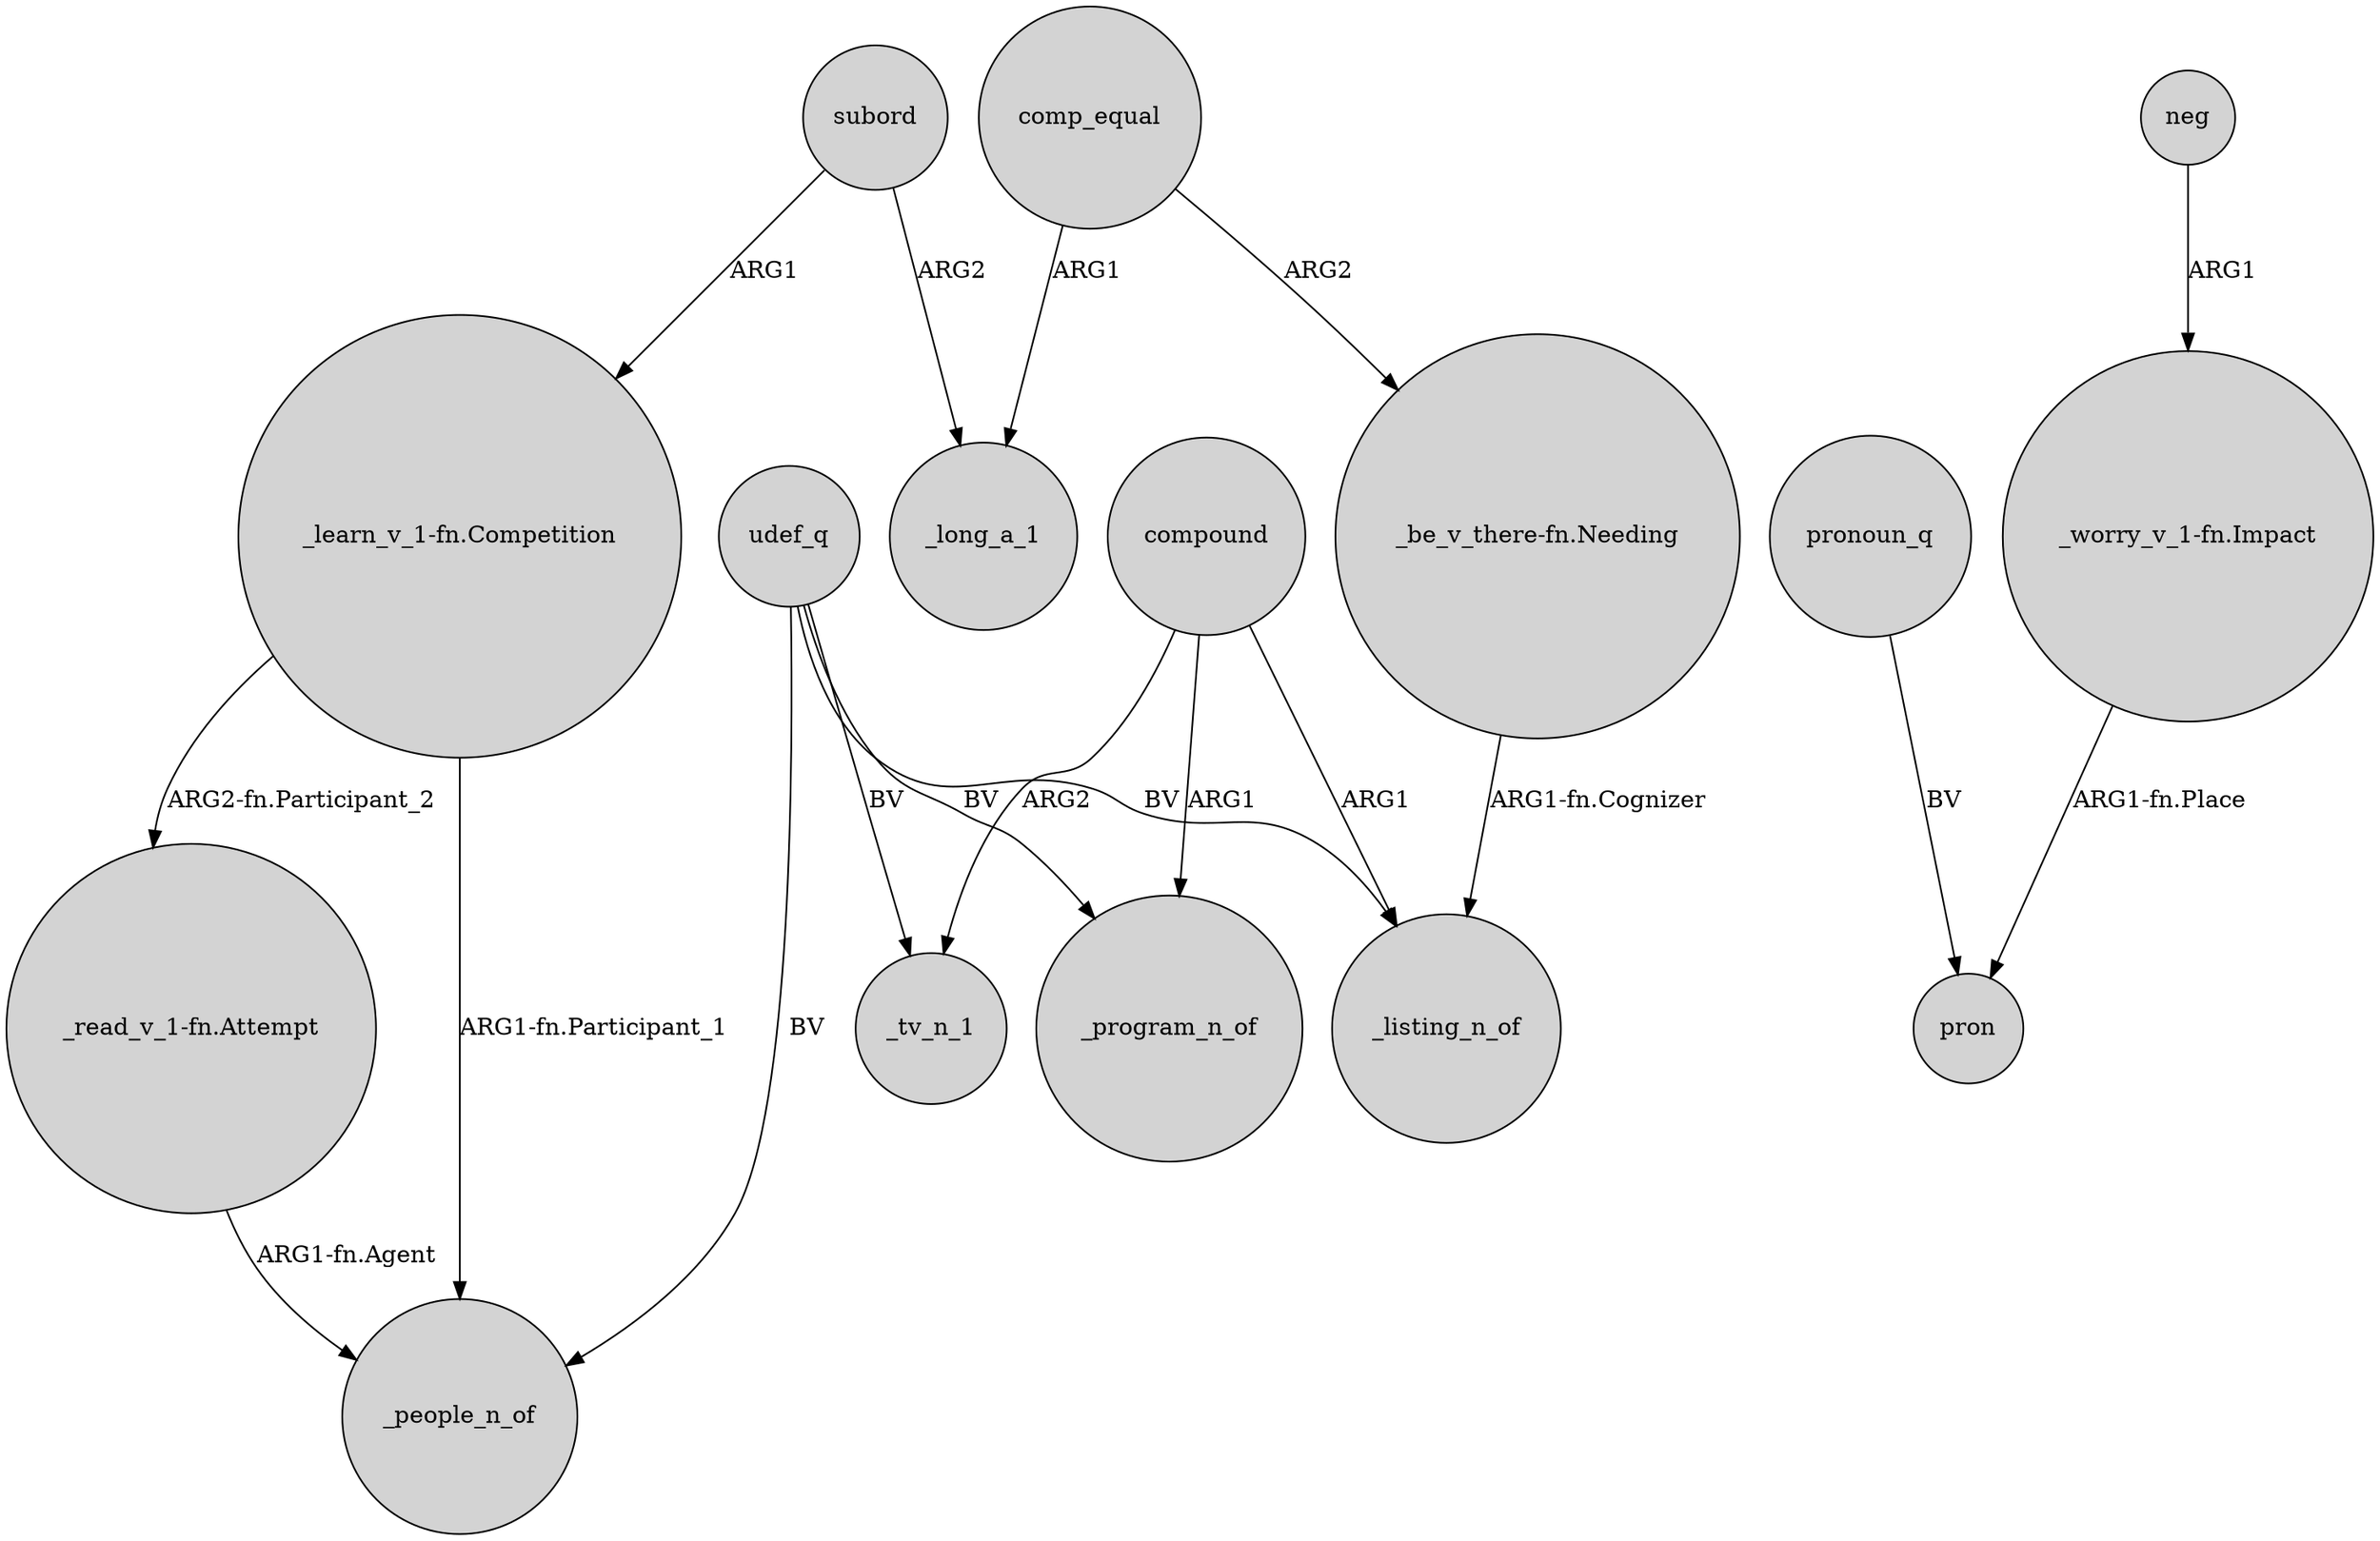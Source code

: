 digraph {
	node [shape=circle style=filled]
	udef_q -> _people_n_of [label=BV]
	comp_equal -> "_be_v_there-fn.Needing" [label=ARG2]
	udef_q -> _listing_n_of [label=BV]
	"_worry_v_1-fn.Impact" -> pron [label="ARG1-fn.Place"]
	subord -> _long_a_1 [label=ARG2]
	subord -> "_learn_v_1-fn.Competition" [label=ARG1]
	"_read_v_1-fn.Attempt" -> _people_n_of [label="ARG1-fn.Agent"]
	udef_q -> _program_n_of [label=BV]
	"_learn_v_1-fn.Competition" -> _people_n_of [label="ARG1-fn.Participant_1"]
	neg -> "_worry_v_1-fn.Impact" [label=ARG1]
	comp_equal -> _long_a_1 [label=ARG1]
	udef_q -> _tv_n_1 [label=BV]
	"_be_v_there-fn.Needing" -> _listing_n_of [label="ARG1-fn.Cognizer"]
	pronoun_q -> pron [label=BV]
	"_learn_v_1-fn.Competition" -> "_read_v_1-fn.Attempt" [label="ARG2-fn.Participant_2"]
	compound -> _tv_n_1 [label=ARG2]
	compound -> _listing_n_of [label=ARG1]
	compound -> _program_n_of [label=ARG1]
}
